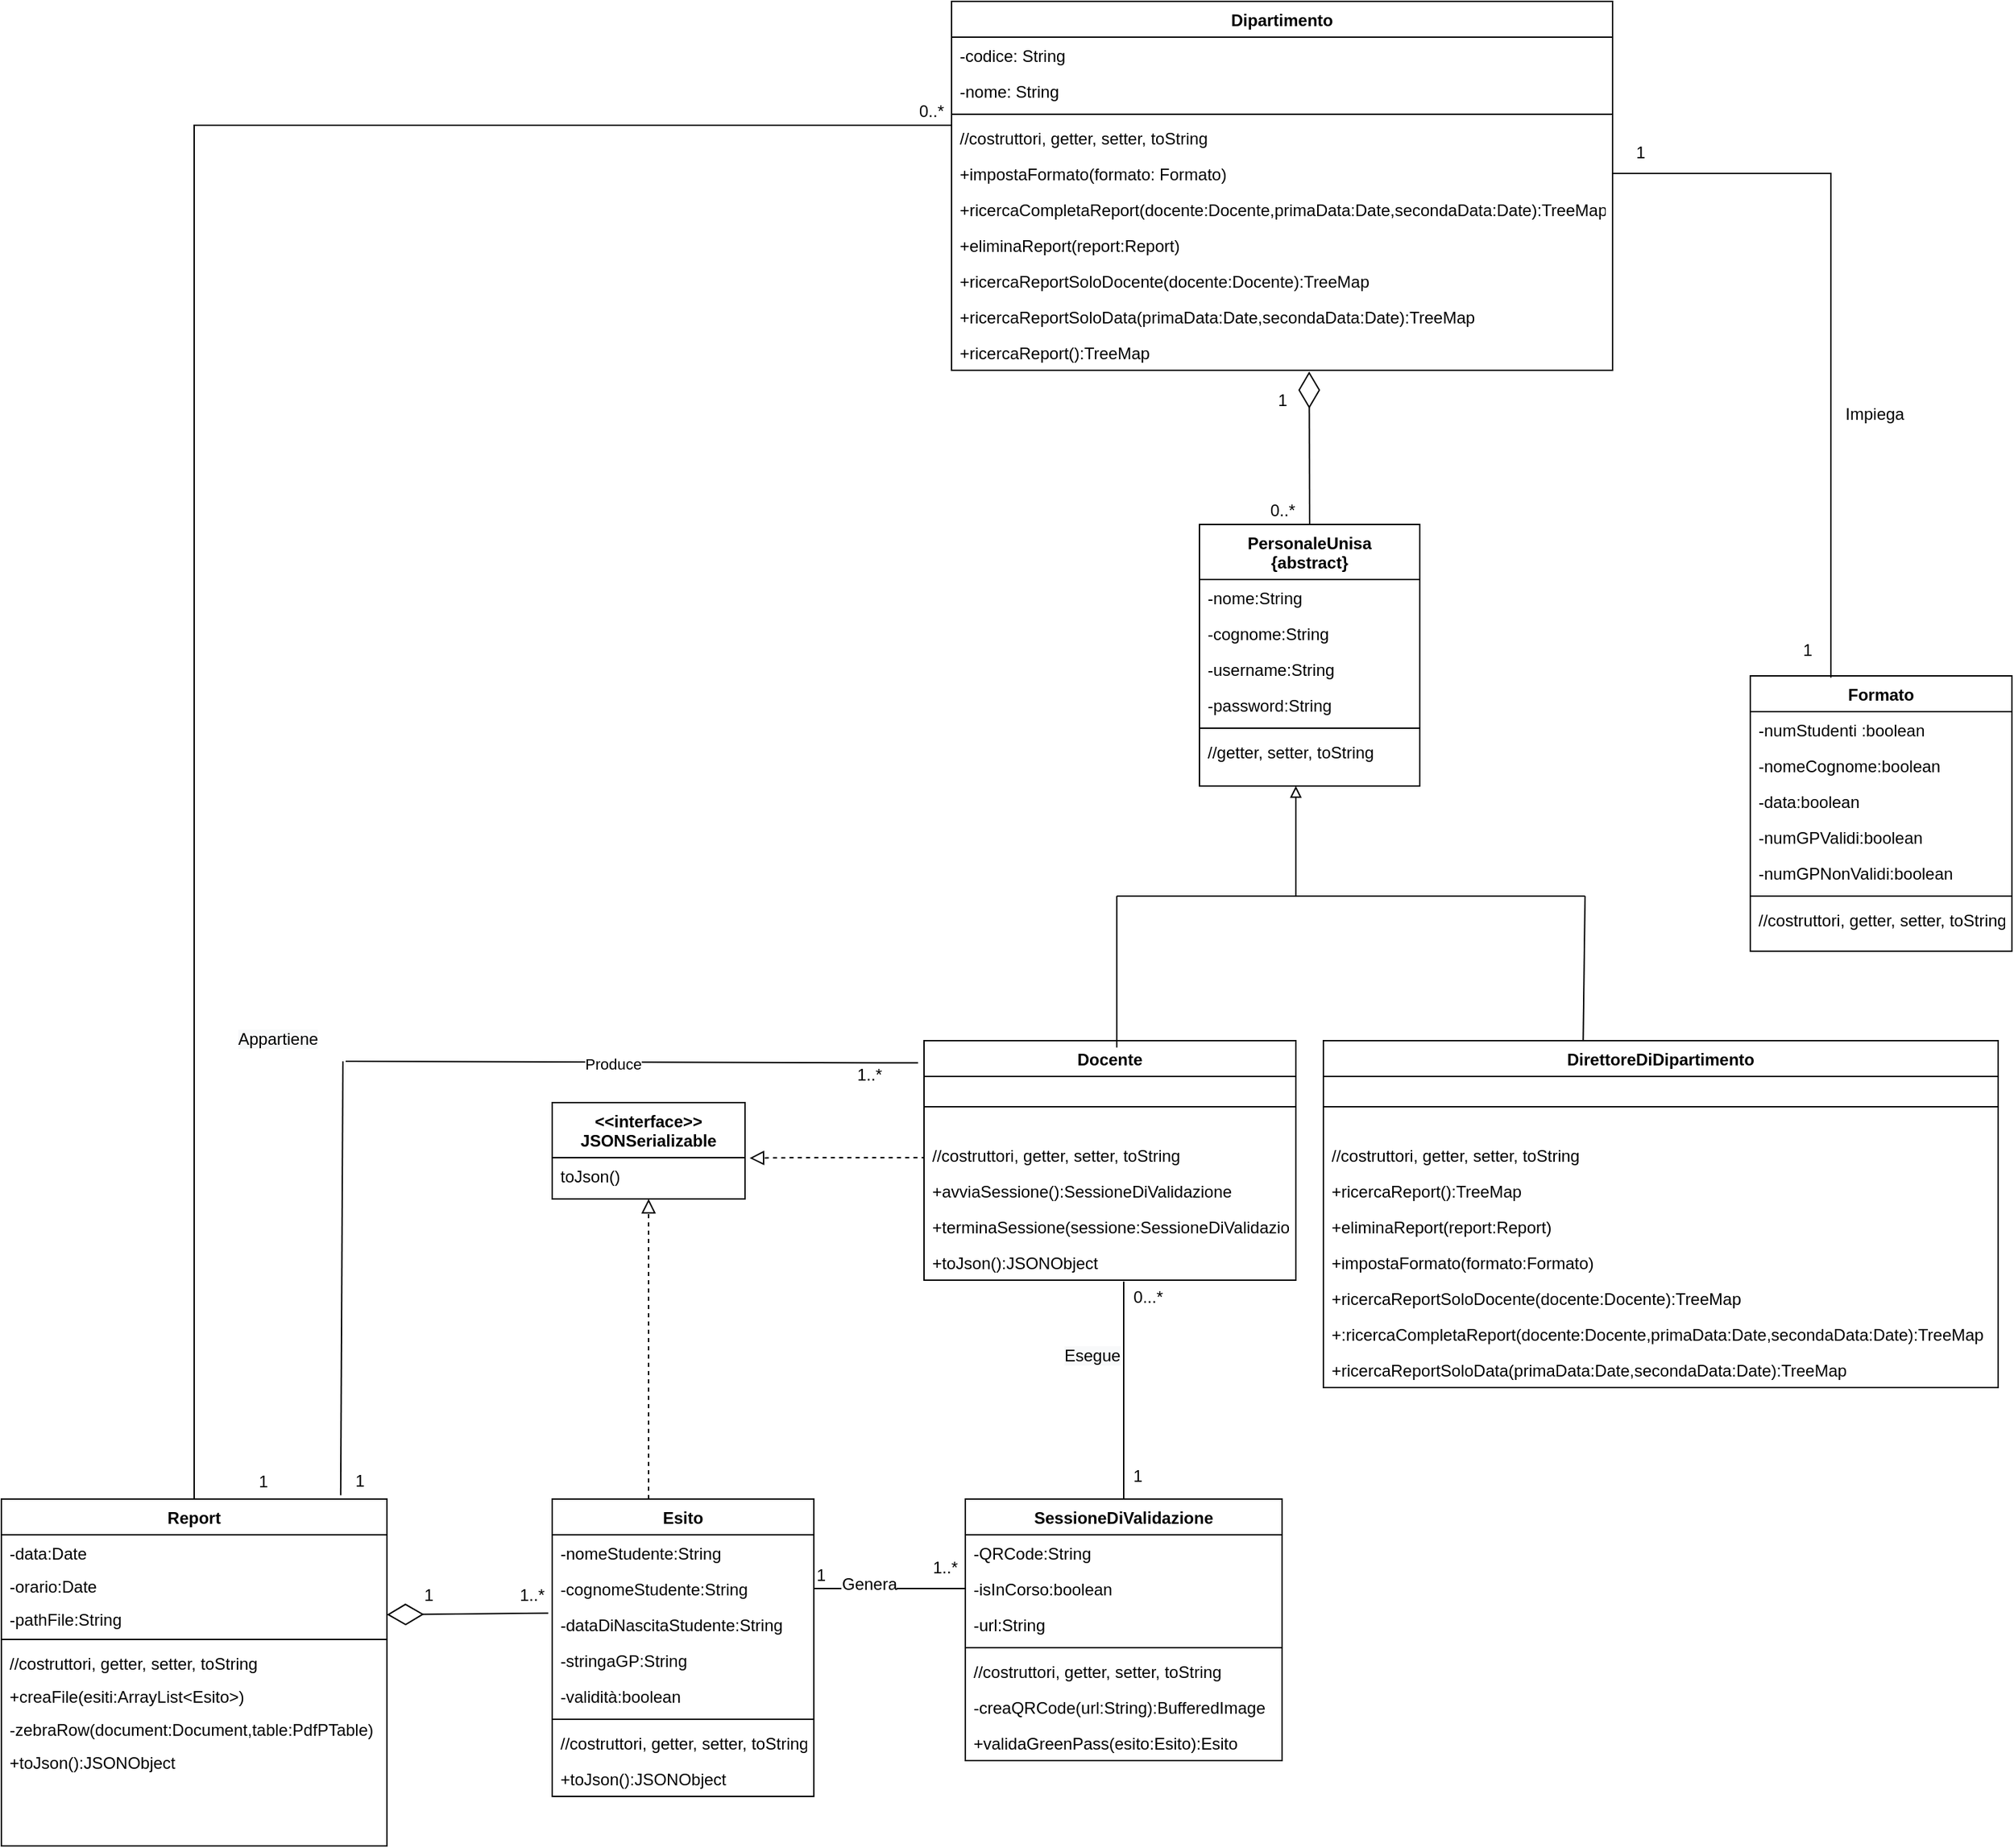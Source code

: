 <mxfile version="16.1.2" type="device"><diagram id="C5RBs43oDa-KdzZeNtuy" name="Page-1"><mxGraphModel dx="1935" dy="1722" grid="1" gridSize="10" guides="1" tooltips="1" connect="1" arrows="1" fold="1" page="1" pageScale="1" pageWidth="827" pageHeight="1169" background="#ffffff" math="0" shadow="0"><root><mxCell id="WIyWlLk6GJQsqaUBKTNV-0"/><mxCell id="WIyWlLk6GJQsqaUBKTNV-1" parent="WIyWlLk6GJQsqaUBKTNV-0"/><mxCell id="zkfFHV4jXpPFQw0GAbJ--0" value="Dipartimento" style="swimlane;fontStyle=1;align=center;verticalAlign=top;childLayout=stackLayout;horizontal=1;startSize=26;horizontalStack=0;resizeParent=1;resizeLast=0;collapsible=1;marginBottom=0;rounded=0;shadow=0;strokeWidth=1;" parent="WIyWlLk6GJQsqaUBKTNV-1" vertex="1"><mxGeometry x="200" y="-490" width="480" height="268" as="geometry"><mxRectangle x="230" y="140" width="160" height="26" as="alternateBounds"/></mxGeometry></mxCell><mxCell id="zkfFHV4jXpPFQw0GAbJ--2" value="-codice: String" style="text;align=left;verticalAlign=top;spacingLeft=4;spacingRight=4;overflow=hidden;rotatable=0;points=[[0,0.5],[1,0.5]];portConstraint=eastwest;rounded=0;shadow=0;html=0;" parent="zkfFHV4jXpPFQw0GAbJ--0" vertex="1"><mxGeometry y="26" width="480" height="26" as="geometry"/></mxCell><mxCell id="zkfFHV4jXpPFQw0GAbJ--1" value="-nome: String" style="text;align=left;verticalAlign=top;spacingLeft=4;spacingRight=4;overflow=hidden;rotatable=0;points=[[0,0.5],[1,0.5]];portConstraint=eastwest;" parent="zkfFHV4jXpPFQw0GAbJ--0" vertex="1"><mxGeometry y="52" width="480" height="26" as="geometry"/></mxCell><mxCell id="zkfFHV4jXpPFQw0GAbJ--4" value="" style="line;html=1;strokeWidth=1;align=left;verticalAlign=middle;spacingTop=-1;spacingLeft=3;spacingRight=3;rotatable=0;labelPosition=right;points=[];portConstraint=eastwest;" parent="zkfFHV4jXpPFQw0GAbJ--0" vertex="1"><mxGeometry y="78" width="480" height="8" as="geometry"/></mxCell><mxCell id="WeCLXwF-iu2zdUyksUZZ-10" value="//costruttori, getter, setter, toString" style="text;align=left;verticalAlign=top;spacingLeft=4;spacingRight=4;overflow=hidden;rotatable=0;points=[[0,0.5],[1,0.5]];portConstraint=eastwest;rounded=0;shadow=0;html=0;" parent="zkfFHV4jXpPFQw0GAbJ--0" vertex="1"><mxGeometry y="86" width="480" height="26" as="geometry"/></mxCell><mxCell id="IgHwNkIKdgB05Zcs7d3N-65" value="+impostaFormato(formato: Formato)" style="text;align=left;verticalAlign=top;spacingLeft=4;spacingRight=4;overflow=hidden;rotatable=0;points=[[0,0.5],[1,0.5]];portConstraint=eastwest;rounded=0;shadow=0;html=0;" parent="zkfFHV4jXpPFQw0GAbJ--0" vertex="1"><mxGeometry y="112" width="480" height="26" as="geometry"/></mxCell><mxCell id="1j9JW8TyRLRqC67Ut6uR-7" value="+ricercaCompletaReport(docente:Docente,primaData:Date,secondaData:Date):TreeMap" style="text;align=left;verticalAlign=top;spacingLeft=4;spacingRight=4;overflow=hidden;rotatable=0;points=[[0,0.5],[1,0.5]];portConstraint=eastwest;rounded=0;shadow=0;html=0;" parent="zkfFHV4jXpPFQw0GAbJ--0" vertex="1"><mxGeometry y="138" width="480" height="26" as="geometry"/></mxCell><mxCell id="1j9JW8TyRLRqC67Ut6uR-8" value="+eliminaReport(report:Report)" style="text;align=left;verticalAlign=top;spacingLeft=4;spacingRight=4;overflow=hidden;rotatable=0;points=[[0,0.5],[1,0.5]];portConstraint=eastwest;rounded=0;shadow=0;html=0;" parent="zkfFHV4jXpPFQw0GAbJ--0" vertex="1"><mxGeometry y="164" width="480" height="26" as="geometry"/></mxCell><mxCell id="1j9JW8TyRLRqC67Ut6uR-9" value="+ricercaReportSoloDocente(docente:Docente):TreeMap" style="text;align=left;verticalAlign=top;spacingLeft=4;spacingRight=4;overflow=hidden;rotatable=0;points=[[0,0.5],[1,0.5]];portConstraint=eastwest;rounded=0;shadow=0;html=0;" parent="zkfFHV4jXpPFQw0GAbJ--0" vertex="1"><mxGeometry y="190" width="480" height="26" as="geometry"/></mxCell><mxCell id="1j9JW8TyRLRqC67Ut6uR-10" value="+ricercaReportSoloData(primaData:Date,secondaData:Date):TreeMap" style="text;align=left;verticalAlign=top;spacingLeft=4;spacingRight=4;overflow=hidden;rotatable=0;points=[[0,0.5],[1,0.5]];portConstraint=eastwest;rounded=0;shadow=0;html=0;" parent="zkfFHV4jXpPFQw0GAbJ--0" vertex="1"><mxGeometry y="216" width="480" height="26" as="geometry"/></mxCell><mxCell id="1j9JW8TyRLRqC67Ut6uR-11" value="+ricercaReport():TreeMap" style="text;align=left;verticalAlign=top;spacingLeft=4;spacingRight=4;overflow=hidden;rotatable=0;points=[[0,0.5],[1,0.5]];portConstraint=eastwest;rounded=0;shadow=0;html=0;" parent="zkfFHV4jXpPFQw0GAbJ--0" vertex="1"><mxGeometry y="242" width="480" height="26" as="geometry"/></mxCell><mxCell id="zkfFHV4jXpPFQw0GAbJ--13" value="DirettoreDiDipartimento" style="swimlane;fontStyle=1;align=center;verticalAlign=top;childLayout=stackLayout;horizontal=1;startSize=26;horizontalStack=0;resizeParent=1;resizeLast=0;collapsible=1;marginBottom=0;rounded=0;shadow=0;strokeWidth=1;fontColor=#000000;" parent="WIyWlLk6GJQsqaUBKTNV-1" vertex="1"><mxGeometry x="470" y="265" width="490" height="252" as="geometry"><mxRectangle x="340" y="380" width="170" height="26" as="alternateBounds"/></mxGeometry></mxCell><mxCell id="zkfFHV4jXpPFQw0GAbJ--15" value="" style="line;html=1;strokeWidth=1;align=left;verticalAlign=middle;spacingTop=-1;spacingLeft=3;spacingRight=3;rotatable=0;labelPosition=right;points=[];portConstraint=eastwest;" parent="zkfFHV4jXpPFQw0GAbJ--13" vertex="1"><mxGeometry y="26" width="490" height="44" as="geometry"/></mxCell><mxCell id="WeCLXwF-iu2zdUyksUZZ-44" value="//costruttori, getter, setter, toString" style="text;align=left;verticalAlign=top;spacingLeft=4;spacingRight=4;overflow=hidden;rotatable=0;points=[[0,0.5],[1,0.5]];portConstraint=eastwest;rounded=0;shadow=0;html=0;" parent="zkfFHV4jXpPFQw0GAbJ--13" vertex="1"><mxGeometry y="70" width="490" height="26" as="geometry"/></mxCell><mxCell id="fXjRFl4VvuRrYIFR5z2I-8" value="+ricercaReport():TreeMap" style="text;align=left;verticalAlign=top;spacingLeft=4;spacingRight=4;overflow=hidden;rotatable=0;points=[[0,0.5],[1,0.5]];portConstraint=eastwest;" parent="zkfFHV4jXpPFQw0GAbJ--13" vertex="1"><mxGeometry y="96" width="490" height="26" as="geometry"/></mxCell><mxCell id="1j9JW8TyRLRqC67Ut6uR-14" value="+eliminaReport(report:Report)" style="text;align=left;verticalAlign=top;spacingLeft=4;spacingRight=4;overflow=hidden;rotatable=0;points=[[0,0.5],[1,0.5]];portConstraint=eastwest;rounded=0;shadow=0;html=0;" parent="zkfFHV4jXpPFQw0GAbJ--13" vertex="1"><mxGeometry y="122" width="490" height="26" as="geometry"/></mxCell><mxCell id="1j9JW8TyRLRqC67Ut6uR-15" value="+impostaFormato(formato:Formato)" style="text;align=left;verticalAlign=top;spacingLeft=4;spacingRight=4;overflow=hidden;rotatable=0;points=[[0,0.5],[1,0.5]];portConstraint=eastwest;rounded=0;shadow=0;html=0;" parent="zkfFHV4jXpPFQw0GAbJ--13" vertex="1"><mxGeometry y="148" width="490" height="26" as="geometry"/></mxCell><mxCell id="1j9JW8TyRLRqC67Ut6uR-16" value="+ricercaReportSoloDocente(docente:Docente):TreeMap" style="text;align=left;verticalAlign=top;spacingLeft=4;spacingRight=4;overflow=hidden;rotatable=0;points=[[0,0.5],[1,0.5]];portConstraint=eastwest;rounded=0;shadow=0;html=0;" parent="zkfFHV4jXpPFQw0GAbJ--13" vertex="1"><mxGeometry y="174" width="490" height="26" as="geometry"/></mxCell><mxCell id="1j9JW8TyRLRqC67Ut6uR-18" value="+:ricercaCompletaReport(docente:Docente,primaData:Date,secondaData:Date):TreeMap" style="text;align=left;verticalAlign=top;spacingLeft=4;spacingRight=4;overflow=hidden;rotatable=0;points=[[0,0.5],[1,0.5]];portConstraint=eastwest;rounded=0;shadow=0;html=0;" parent="zkfFHV4jXpPFQw0GAbJ--13" vertex="1"><mxGeometry y="200" width="490" height="26" as="geometry"/></mxCell><mxCell id="1j9JW8TyRLRqC67Ut6uR-17" value="+ricercaReportSoloData(primaData:Date,secondaData:Date):TreeMap" style="text;align=left;verticalAlign=top;spacingLeft=4;spacingRight=4;overflow=hidden;rotatable=0;points=[[0,0.5],[1,0.5]];portConstraint=eastwest;rounded=0;shadow=0;html=0;" parent="zkfFHV4jXpPFQw0GAbJ--13" vertex="1"><mxGeometry y="226" width="490" height="26" as="geometry"/></mxCell><mxCell id="zkfFHV4jXpPFQw0GAbJ--17" value="Formato" style="swimlane;fontStyle=1;align=center;verticalAlign=top;childLayout=stackLayout;horizontal=1;startSize=26;horizontalStack=0;resizeParent=1;resizeLast=0;collapsible=1;marginBottom=0;rounded=0;shadow=0;strokeWidth=1;fontColor=#000000;" parent="WIyWlLk6GJQsqaUBKTNV-1" vertex="1"><mxGeometry x="780" width="190" height="200" as="geometry"><mxRectangle x="550" y="140" width="160" height="26" as="alternateBounds"/></mxGeometry></mxCell><mxCell id="zkfFHV4jXpPFQw0GAbJ--18" value="-numStudenti :boolean" style="text;align=left;verticalAlign=top;spacingLeft=4;spacingRight=4;overflow=hidden;rotatable=0;points=[[0,0.5],[1,0.5]];portConstraint=eastwest;" parent="zkfFHV4jXpPFQw0GAbJ--17" vertex="1"><mxGeometry y="26" width="190" height="26" as="geometry"/></mxCell><mxCell id="zkfFHV4jXpPFQw0GAbJ--19" value="-nomeCognome:boolean" style="text;align=left;verticalAlign=top;spacingLeft=4;spacingRight=4;overflow=hidden;rotatable=0;points=[[0,0.5],[1,0.5]];portConstraint=eastwest;rounded=0;shadow=0;html=0;" parent="zkfFHV4jXpPFQw0GAbJ--17" vertex="1"><mxGeometry y="52" width="190" height="26" as="geometry"/></mxCell><mxCell id="zkfFHV4jXpPFQw0GAbJ--22" value="-data:boolean" style="text;align=left;verticalAlign=top;spacingLeft=4;spacingRight=4;overflow=hidden;rotatable=0;points=[[0,0.5],[1,0.5]];portConstraint=eastwest;rounded=0;shadow=0;html=0;" parent="zkfFHV4jXpPFQw0GAbJ--17" vertex="1"><mxGeometry y="78" width="190" height="26" as="geometry"/></mxCell><mxCell id="zkfFHV4jXpPFQw0GAbJ--20" value="-numGPValidi:boolean" style="text;align=left;verticalAlign=top;spacingLeft=4;spacingRight=4;overflow=hidden;rotatable=0;points=[[0,0.5],[1,0.5]];portConstraint=eastwest;rounded=0;shadow=0;html=0;" parent="zkfFHV4jXpPFQw0GAbJ--17" vertex="1"><mxGeometry y="104" width="190" height="26" as="geometry"/></mxCell><mxCell id="zkfFHV4jXpPFQw0GAbJ--21" value="-numGPNonValidi:boolean" style="text;align=left;verticalAlign=top;spacingLeft=4;spacingRight=4;overflow=hidden;rotatable=0;points=[[0,0.5],[1,0.5]];portConstraint=eastwest;rounded=0;shadow=0;html=0;" parent="zkfFHV4jXpPFQw0GAbJ--17" vertex="1"><mxGeometry y="130" width="190" height="26" as="geometry"/></mxCell><mxCell id="zkfFHV4jXpPFQw0GAbJ--23" value="" style="line;html=1;strokeWidth=1;align=left;verticalAlign=middle;spacingTop=-1;spacingLeft=3;spacingRight=3;rotatable=0;labelPosition=right;points=[];portConstraint=eastwest;" parent="zkfFHV4jXpPFQw0GAbJ--17" vertex="1"><mxGeometry y="156" width="190" height="8" as="geometry"/></mxCell><mxCell id="WeCLXwF-iu2zdUyksUZZ-11" value="//costruttori, getter, setter, toString" style="text;align=left;verticalAlign=top;spacingLeft=4;spacingRight=4;overflow=hidden;rotatable=0;points=[[0,0.5],[1,0.5]];portConstraint=eastwest;rounded=0;shadow=0;html=0;" parent="zkfFHV4jXpPFQw0GAbJ--17" vertex="1"><mxGeometry y="164" width="190" height="26" as="geometry"/></mxCell><mxCell id="zkfFHV4jXpPFQw0GAbJ--26" value="" style="endArrow=none;shadow=0;strokeWidth=1;rounded=0;endFill=0;edgeStyle=elbowEdgeStyle;elbow=vertical;startArrow=none;exitX=1;exitY=0.5;exitDx=0;exitDy=0;entryX=0.308;entryY=0.006;entryDx=0;entryDy=0;entryPerimeter=0;" parent="WIyWlLk6GJQsqaUBKTNV-1" source="IgHwNkIKdgB05Zcs7d3N-65" target="zkfFHV4jXpPFQw0GAbJ--17" edge="1"><mxGeometry x="0.5" y="41" relative="1" as="geometry"><mxPoint x="840" y="-370" as="sourcePoint"/><mxPoint x="840" y="-40" as="targetPoint"/><mxPoint x="-40" y="32" as="offset"/><Array as="points"><mxPoint x="780" y="-365"/></Array></mxGeometry></mxCell><mxCell id="zkfFHV4jXpPFQw0GAbJ--28" value="1" style="resizable=0;align=right;verticalAlign=bottom;labelBackgroundColor=none;fontSize=12;" parent="zkfFHV4jXpPFQw0GAbJ--26" connectable="0" vertex="1"><mxGeometry x="1" relative="1" as="geometry"><mxPoint x="-12" y="-11" as="offset"/></mxGeometry></mxCell><mxCell id="IgHwNkIKdgB05Zcs7d3N-5" value="SessioneDiValidazione" style="swimlane;fontStyle=1;align=center;verticalAlign=top;childLayout=stackLayout;horizontal=1;startSize=26;horizontalStack=0;resizeParent=1;resizeLast=0;collapsible=1;marginBottom=0;rounded=0;shadow=0;strokeWidth=1;" parent="WIyWlLk6GJQsqaUBKTNV-1" vertex="1"><mxGeometry x="210" y="598" width="230" height="190" as="geometry"><mxRectangle x="130" y="380" width="160" height="26" as="alternateBounds"/></mxGeometry></mxCell><mxCell id="IgHwNkIKdgB05Zcs7d3N-6" value="-QRCode:String" style="text;align=left;verticalAlign=top;spacingLeft=4;spacingRight=4;overflow=hidden;rotatable=0;points=[[0,0.5],[1,0.5]];portConstraint=eastwest;" parent="IgHwNkIKdgB05Zcs7d3N-5" vertex="1"><mxGeometry y="26" width="230" height="26" as="geometry"/></mxCell><mxCell id="hXYBZZe83K0FlChv1IBY-2" value="-isInCorso:boolean" style="text;align=left;verticalAlign=top;spacingLeft=4;spacingRight=4;overflow=hidden;rotatable=0;points=[[0,0.5],[1,0.5]];portConstraint=eastwest;rounded=0;shadow=0;html=0;" parent="IgHwNkIKdgB05Zcs7d3N-5" vertex="1"><mxGeometry y="52" width="230" height="26" as="geometry"/></mxCell><mxCell id="WeCLXwF-iu2zdUyksUZZ-46" value="-url:String" style="text;align=left;verticalAlign=top;spacingLeft=4;spacingRight=4;overflow=hidden;rotatable=0;points=[[0,0.5],[1,0.5]];portConstraint=eastwest;rounded=0;shadow=0;html=0;" parent="IgHwNkIKdgB05Zcs7d3N-5" vertex="1"><mxGeometry y="78" width="230" height="26" as="geometry"/></mxCell><mxCell id="IgHwNkIKdgB05Zcs7d3N-8" value="" style="line;html=1;strokeWidth=1;align=left;verticalAlign=middle;spacingTop=-1;spacingLeft=3;spacingRight=3;rotatable=0;labelPosition=right;points=[];portConstraint=eastwest;" parent="IgHwNkIKdgB05Zcs7d3N-5" vertex="1"><mxGeometry y="104" width="230" height="8" as="geometry"/></mxCell><mxCell id="WeCLXwF-iu2zdUyksUZZ-47" value="//costruttori, getter, setter, toString" style="text;align=left;verticalAlign=top;spacingLeft=4;spacingRight=4;overflow=hidden;rotatable=0;points=[[0,0.5],[1,0.5]];portConstraint=eastwest;fontStyle=0" parent="IgHwNkIKdgB05Zcs7d3N-5" vertex="1"><mxGeometry y="112" width="230" height="26" as="geometry"/></mxCell><mxCell id="IgHwNkIKdgB05Zcs7d3N-9" value="-creaQRCode(url:String):BufferedImage" style="text;align=left;verticalAlign=top;spacingLeft=4;spacingRight=4;overflow=hidden;rotatable=0;points=[[0,0.5],[1,0.5]];portConstraint=eastwest;fontStyle=0" parent="IgHwNkIKdgB05Zcs7d3N-5" vertex="1"><mxGeometry y="138" width="230" height="26" as="geometry"/></mxCell><mxCell id="IgHwNkIKdgB05Zcs7d3N-10" value="+validaGreenPass(esito:Esito):Esito" style="text;align=left;verticalAlign=top;spacingLeft=4;spacingRight=4;overflow=hidden;rotatable=0;points=[[0,0.5],[1,0.5]];portConstraint=eastwest;" parent="IgHwNkIKdgB05Zcs7d3N-5" vertex="1"><mxGeometry y="164" width="230" height="26" as="geometry"/></mxCell><mxCell id="IgHwNkIKdgB05Zcs7d3N-11" value="Report" style="swimlane;fontStyle=1;align=center;verticalAlign=top;childLayout=stackLayout;horizontal=1;startSize=26;horizontalStack=0;resizeParent=1;resizeLast=0;collapsible=1;marginBottom=0;rounded=0;shadow=0;strokeWidth=1;" parent="WIyWlLk6GJQsqaUBKTNV-1" vertex="1"><mxGeometry x="-490" y="598" width="280" height="252" as="geometry"><mxRectangle x="130" y="380" width="160" height="26" as="alternateBounds"/></mxGeometry></mxCell><mxCell id="IgHwNkIKdgB05Zcs7d3N-13" value="-data:Date&#10;" style="text;align=left;verticalAlign=top;spacingLeft=4;spacingRight=4;overflow=hidden;rotatable=0;points=[[0,0.5],[1,0.5]];portConstraint=eastwest;rounded=0;shadow=0;html=0;" parent="IgHwNkIKdgB05Zcs7d3N-11" vertex="1"><mxGeometry y="26" width="280" height="24" as="geometry"/></mxCell><mxCell id="1j9JW8TyRLRqC67Ut6uR-0" value="-orario:Date" style="text;align=left;verticalAlign=top;spacingLeft=4;spacingRight=4;overflow=hidden;rotatable=0;points=[[0,0.5],[1,0.5]];portConstraint=eastwest;rounded=0;shadow=0;html=0;" parent="IgHwNkIKdgB05Zcs7d3N-11" vertex="1"><mxGeometry y="50" width="280" height="24" as="geometry"/></mxCell><mxCell id="1j9JW8TyRLRqC67Ut6uR-1" value="-pathFile:String&#10;" style="text;align=left;verticalAlign=top;spacingLeft=4;spacingRight=4;overflow=hidden;rotatable=0;points=[[0,0.5],[1,0.5]];portConstraint=eastwest;rounded=0;shadow=0;html=0;" parent="IgHwNkIKdgB05Zcs7d3N-11" vertex="1"><mxGeometry y="74" width="280" height="24" as="geometry"/></mxCell><mxCell id="IgHwNkIKdgB05Zcs7d3N-14" value="" style="line;html=1;strokeWidth=1;align=left;verticalAlign=middle;spacingTop=-1;spacingLeft=3;spacingRight=3;rotatable=0;labelPosition=right;points=[];portConstraint=eastwest;" parent="IgHwNkIKdgB05Zcs7d3N-11" vertex="1"><mxGeometry y="98" width="280" height="8" as="geometry"/></mxCell><mxCell id="WeCLXwF-iu2zdUyksUZZ-60" value="//costruttori, getter, setter, toString" style="text;align=left;verticalAlign=top;spacingLeft=4;spacingRight=4;overflow=hidden;rotatable=0;points=[[0,0.5],[1,0.5]];portConstraint=eastwest;fontStyle=0" parent="IgHwNkIKdgB05Zcs7d3N-11" vertex="1"><mxGeometry y="106" width="280" height="24" as="geometry"/></mxCell><mxCell id="IgHwNkIKdgB05Zcs7d3N-15" value="+creaFile(esiti:ArrayList&lt;Esito&gt;)&#10;" style="text;align=left;verticalAlign=top;spacingLeft=4;spacingRight=4;overflow=hidden;rotatable=0;points=[[0,0.5],[1,0.5]];portConstraint=eastwest;fontStyle=0" parent="IgHwNkIKdgB05Zcs7d3N-11" vertex="1"><mxGeometry y="130" width="280" height="24" as="geometry"/></mxCell><mxCell id="WeCLXwF-iu2zdUyksUZZ-51" value="-zebraRow(document:Document,table:PdfPTable)&#10;" style="text;align=left;verticalAlign=top;spacingLeft=4;spacingRight=4;overflow=hidden;rotatable=0;points=[[0,0.5],[1,0.5]];portConstraint=eastwest;fontStyle=0" parent="IgHwNkIKdgB05Zcs7d3N-11" vertex="1"><mxGeometry y="154" width="280" height="24" as="geometry"/></mxCell><mxCell id="WeCLXwF-iu2zdUyksUZZ-61" value="+toJson():JSONObject" style="text;align=left;verticalAlign=top;spacingLeft=4;spacingRight=4;overflow=hidden;rotatable=0;points=[[0,0.5],[1,0.5]];portConstraint=eastwest;" parent="IgHwNkIKdgB05Zcs7d3N-11" vertex="1"><mxGeometry y="178" width="280" height="26" as="geometry"/></mxCell><mxCell id="IgHwNkIKdgB05Zcs7d3N-17" value="Esito" style="swimlane;fontStyle=1;align=center;verticalAlign=top;childLayout=stackLayout;horizontal=1;startSize=26;horizontalStack=0;resizeParent=1;resizeLast=0;collapsible=1;marginBottom=0;rounded=0;shadow=0;strokeWidth=1;fontColor=#000000;" parent="WIyWlLk6GJQsqaUBKTNV-1" vertex="1"><mxGeometry x="-90" y="598" width="190" height="216" as="geometry"><mxRectangle x="630" y="618" width="160" height="26" as="alternateBounds"/></mxGeometry></mxCell><mxCell id="WFyw9CLKQ2F1hwILloee-1" value="-nomeStudente:String" style="text;align=left;verticalAlign=top;spacingLeft=4;spacingRight=4;overflow=hidden;rotatable=0;points=[[0,0.5],[1,0.5]];portConstraint=eastwest;" parent="IgHwNkIKdgB05Zcs7d3N-17" vertex="1"><mxGeometry y="26" width="190" height="26" as="geometry"/></mxCell><mxCell id="WFyw9CLKQ2F1hwILloee-2" value="-cognomeStudente:String" style="text;align=left;verticalAlign=top;spacingLeft=4;spacingRight=4;overflow=hidden;rotatable=0;points=[[0,0.5],[1,0.5]];portConstraint=eastwest;" parent="IgHwNkIKdgB05Zcs7d3N-17" vertex="1"><mxGeometry y="52" width="190" height="26" as="geometry"/></mxCell><mxCell id="WFyw9CLKQ2F1hwILloee-3" value="-dataDiNascitaStudente:String" style="text;align=left;verticalAlign=top;spacingLeft=4;spacingRight=4;overflow=hidden;rotatable=0;points=[[0,0.5],[1,0.5]];portConstraint=eastwest;" parent="IgHwNkIKdgB05Zcs7d3N-17" vertex="1"><mxGeometry y="78" width="190" height="26" as="geometry"/></mxCell><mxCell id="WFyw9CLKQ2F1hwILloee-4" value="-stringaGP:String" style="text;align=left;verticalAlign=top;spacingLeft=4;spacingRight=4;overflow=hidden;rotatable=0;points=[[0,0.5],[1,0.5]];portConstraint=eastwest;" parent="IgHwNkIKdgB05Zcs7d3N-17" vertex="1"><mxGeometry y="104" width="190" height="26" as="geometry"/></mxCell><mxCell id="IgHwNkIKdgB05Zcs7d3N-18" value="-validità:boolean" style="text;align=left;verticalAlign=top;spacingLeft=4;spacingRight=4;overflow=hidden;rotatable=0;points=[[0,0.5],[1,0.5]];portConstraint=eastwest;" parent="IgHwNkIKdgB05Zcs7d3N-17" vertex="1"><mxGeometry y="130" width="190" height="26" as="geometry"/></mxCell><mxCell id="IgHwNkIKdgB05Zcs7d3N-20" value="" style="line;html=1;strokeWidth=1;align=left;verticalAlign=middle;spacingTop=-1;spacingLeft=3;spacingRight=3;rotatable=0;labelPosition=right;points=[];portConstraint=eastwest;" parent="IgHwNkIKdgB05Zcs7d3N-17" vertex="1"><mxGeometry y="156" width="190" height="8" as="geometry"/></mxCell><mxCell id="WeCLXwF-iu2zdUyksUZZ-49" value="//costruttori, getter, setter, toString" style="text;align=left;verticalAlign=top;spacingLeft=4;spacingRight=4;overflow=hidden;rotatable=0;points=[[0,0.5],[1,0.5]];portConstraint=eastwest;" parent="IgHwNkIKdgB05Zcs7d3N-17" vertex="1"><mxGeometry y="164" width="190" height="26" as="geometry"/></mxCell><mxCell id="WeCLXwF-iu2zdUyksUZZ-50" value="+toJson():JSONObject" style="text;align=left;verticalAlign=top;spacingLeft=4;spacingRight=4;overflow=hidden;rotatable=0;points=[[0,0.5],[1,0.5]];portConstraint=eastwest;" parent="IgHwNkIKdgB05Zcs7d3N-17" vertex="1"><mxGeometry y="190" width="190" height="26" as="geometry"/></mxCell><mxCell id="IgHwNkIKdgB05Zcs7d3N-23" value="" style="endArrow=none;shadow=0;strokeWidth=1;rounded=0;endFill=0;edgeStyle=elbowEdgeStyle;elbow=vertical;" parent="WIyWlLk6GJQsqaUBKTNV-1" source="IgHwNkIKdgB05Zcs7d3N-5" edge="1"><mxGeometry x="0.5" y="41" relative="1" as="geometry"><mxPoint x="260" y="548" as="sourcePoint"/><mxPoint x="325" y="440" as="targetPoint"/><mxPoint x="-40" y="32" as="offset"/><Array as="points"><mxPoint x="325" y="530"/><mxPoint x="325" y="550"/></Array></mxGeometry></mxCell><mxCell id="IgHwNkIKdgB05Zcs7d3N-24" value="1" style="resizable=0;align=left;verticalAlign=bottom;labelBackgroundColor=none;fontSize=12;" parent="IgHwNkIKdgB05Zcs7d3N-23" connectable="0" vertex="1"><mxGeometry x="-1" relative="1" as="geometry"><mxPoint x="5" y="-8" as="offset"/></mxGeometry></mxCell><mxCell id="IgHwNkIKdgB05Zcs7d3N-25" value="0...*" style="resizable=0;align=right;verticalAlign=bottom;labelBackgroundColor=none;fontSize=12;" parent="IgHwNkIKdgB05Zcs7d3N-23" connectable="0" vertex="1"><mxGeometry x="1" relative="1" as="geometry"><mxPoint x="30" y="20" as="offset"/></mxGeometry></mxCell><mxCell id="IgHwNkIKdgB05Zcs7d3N-29" value="&lt;span style=&quot;color: rgb(0 , 0 , 0) ; font-family: &amp;#34;helvetica&amp;#34; ; font-size: 12px ; font-style: normal ; font-weight: 400 ; letter-spacing: normal ; text-align: center ; text-indent: 0px ; text-transform: none ; word-spacing: 0px ; background-color: rgb(248 , 249 , 250) ; display: inline ; float: none&quot;&gt;Esegue&lt;/span&gt;" style="text;whiteSpace=wrap;html=1;" parent="WIyWlLk6GJQsqaUBKTNV-1" vertex="1"><mxGeometry x="280" y="480" width="50" height="30" as="geometry"/></mxCell><mxCell id="IgHwNkIKdgB05Zcs7d3N-31" value="" style="endArrow=diamondThin;endFill=0;endSize=24;html=1;rounded=0;exitX=-0.015;exitY=0.186;exitDx=0;exitDy=0;exitPerimeter=0;" parent="WIyWlLk6GJQsqaUBKTNV-1" source="WFyw9CLKQ2F1hwILloee-3" edge="1"><mxGeometry width="160" relative="1" as="geometry"><mxPoint x="-140" y="680" as="sourcePoint"/><mxPoint x="-210" y="682" as="targetPoint"/></mxGeometry></mxCell><mxCell id="IgHwNkIKdgB05Zcs7d3N-66" value="Docente" style="swimlane;fontStyle=1;align=center;verticalAlign=top;childLayout=stackLayout;horizontal=1;startSize=26;horizontalStack=0;resizeParent=1;resizeLast=0;collapsible=1;marginBottom=0;rounded=0;shadow=0;strokeWidth=1;" parent="WIyWlLk6GJQsqaUBKTNV-1" vertex="1"><mxGeometry x="180" y="265" width="270" height="174" as="geometry"><mxRectangle x="230" y="140" width="160" height="26" as="alternateBounds"/></mxGeometry></mxCell><mxCell id="IgHwNkIKdgB05Zcs7d3N-72" value="" style="line;html=1;strokeWidth=1;align=left;verticalAlign=middle;spacingTop=-1;spacingLeft=3;spacingRight=3;rotatable=0;labelPosition=right;points=[];portConstraint=eastwest;" parent="IgHwNkIKdgB05Zcs7d3N-66" vertex="1"><mxGeometry y="26" width="270" height="44" as="geometry"/></mxCell><mxCell id="WeCLXwF-iu2zdUyksUZZ-43" value="//costruttori, getter, setter, toString" style="text;align=left;verticalAlign=top;spacingLeft=4;spacingRight=4;overflow=hidden;rotatable=0;points=[[0,0.5],[1,0.5]];portConstraint=eastwest;rounded=0;shadow=0;html=0;" parent="IgHwNkIKdgB05Zcs7d3N-66" vertex="1"><mxGeometry y="70" width="270" height="26" as="geometry"/></mxCell><mxCell id="1j9JW8TyRLRqC67Ut6uR-12" value="+avviaSessione():SessioneDiValidazione" style="text;align=left;verticalAlign=top;spacingLeft=4;spacingRight=4;overflow=hidden;rotatable=0;points=[[0,0.5],[1,0.5]];portConstraint=eastwest;rounded=0;shadow=0;html=0;" parent="IgHwNkIKdgB05Zcs7d3N-66" vertex="1"><mxGeometry y="96" width="270" height="26" as="geometry"/></mxCell><mxCell id="1j9JW8TyRLRqC67Ut6uR-13" value="+terminaSessione(sessione:SessioneDiValidazione)" style="text;align=left;verticalAlign=top;spacingLeft=4;spacingRight=4;overflow=hidden;rotatable=0;points=[[0,0.5],[1,0.5]];portConstraint=eastwest;rounded=0;shadow=0;html=0;" parent="IgHwNkIKdgB05Zcs7d3N-66" vertex="1"><mxGeometry y="122" width="270" height="26" as="geometry"/></mxCell><mxCell id="WeCLXwF-iu2zdUyksUZZ-42" value="+toJson():JSONObject" style="text;align=left;verticalAlign=top;spacingLeft=4;spacingRight=4;overflow=hidden;rotatable=0;points=[[0,0.5],[1,0.5]];portConstraint=eastwest;rounded=0;shadow=0;html=0;" parent="IgHwNkIKdgB05Zcs7d3N-66" vertex="1"><mxGeometry y="148" width="270" height="26" as="geometry"/></mxCell><mxCell id="IgHwNkIKdgB05Zcs7d3N-79" value="1..*" style="text;html=1;align=center;verticalAlign=middle;resizable=0;points=[];autosize=1;strokeColor=none;fillColor=none;" parent="WIyWlLk6GJQsqaUBKTNV-1" vertex="1"><mxGeometry x="-120" y="658" width="30" height="20" as="geometry"/></mxCell><mxCell id="rmHW4XWPLT0TZNH_suGm-15" value="" style="resizable=0;align=left;verticalAlign=bottom;labelBackgroundColor=none;fontSize=12;" parent="WIyWlLk6GJQsqaUBKTNV-1" connectable="0" vertex="1"><mxGeometry x="-320" y="587" as="geometry"><mxPoint x="-440" y="-13" as="offset"/></mxGeometry></mxCell><mxCell id="rmHW4XWPLT0TZNH_suGm-16" value="" style="resizable=0;align=left;verticalAlign=bottom;labelBackgroundColor=none;fontSize=12;" parent="WIyWlLk6GJQsqaUBKTNV-1" connectable="0" vertex="1"><mxGeometry x="-110.0" y="630" as="geometry"><mxPoint x="-10" y="24" as="offset"/></mxGeometry></mxCell><mxCell id="rmHW4XWPLT0TZNH_suGm-17" value="1" style="resizable=0;align=left;verticalAlign=bottom;labelBackgroundColor=none;fontSize=12;" parent="WIyWlLk6GJQsqaUBKTNV-1" connectable="0" vertex="1"><mxGeometry x="110.0" y="638" as="geometry"><mxPoint x="-10" y="24" as="offset"/></mxGeometry></mxCell><mxCell id="rmHW4XWPLT0TZNH_suGm-18" value="" style="endArrow=none;html=1;rounded=0;edgeStyle=orthogonalEdgeStyle;entryX=0;entryY=0.5;entryDx=0;entryDy=0;exitX=0.5;exitY=0;exitDx=0;exitDy=0;" parent="WIyWlLk6GJQsqaUBKTNV-1" source="IgHwNkIKdgB05Zcs7d3N-11" target="zkfFHV4jXpPFQw0GAbJ--1" edge="1"><mxGeometry width="50" height="50" relative="1" as="geometry"><mxPoint x="-10" y="530" as="sourcePoint"/><mxPoint x="-113" y="86.8" as="targetPoint"/><Array as="points"><mxPoint x="-290" y="-400"/><mxPoint x="335" y="-400"/></Array></mxGeometry></mxCell><mxCell id="rmHW4XWPLT0TZNH_suGm-19" value="&lt;span style=&quot;color: rgb(0 , 0 , 0) ; font-family: &amp;#34;helvetica&amp;#34; ; font-size: 12px ; font-style: normal ; font-weight: 400 ; letter-spacing: normal ; text-align: center ; text-indent: 0px ; text-transform: none ; word-spacing: 0px ; background-color: rgb(248 , 249 , 250) ; display: inline ; float: none&quot;&gt;Appartiene&lt;br&gt;&lt;/span&gt;" style="text;whiteSpace=wrap;html=1;" parent="WIyWlLk6GJQsqaUBKTNV-1" vertex="1"><mxGeometry x="-320" y="250" width="50" height="30" as="geometry"/></mxCell><mxCell id="rmHW4XWPLT0TZNH_suGm-22" value="0..*" style="text;html=1;align=center;verticalAlign=middle;resizable=0;points=[];autosize=1;strokeColor=none;fillColor=none;" parent="WIyWlLk6GJQsqaUBKTNV-1" vertex="1"><mxGeometry x="170" y="-420" width="30" height="20" as="geometry"/></mxCell><mxCell id="rmHW4XWPLT0TZNH_suGm-23" value="1" style="resizable=0;align=left;verticalAlign=bottom;labelBackgroundColor=none;fontSize=12;" parent="WIyWlLk6GJQsqaUBKTNV-1" connectable="0" vertex="1"><mxGeometry x="-295.0" y="570" as="geometry"><mxPoint x="-10" y="24" as="offset"/></mxGeometry></mxCell><mxCell id="rmHW4XWPLT0TZNH_suGm-25" value="1" style="text;html=1;align=center;verticalAlign=middle;resizable=0;points=[];autosize=1;strokeColor=none;fillColor=none;" parent="WIyWlLk6GJQsqaUBKTNV-1" vertex="1"><mxGeometry x="-190" y="658" width="20" height="20" as="geometry"/></mxCell><mxCell id="iRCrHOYGxbRZKwlaOmr2-5" value="" style="endArrow=none;html=1;rounded=0;exitX=1;exitY=0.5;exitDx=0;exitDy=0;startArrow=none;" parent="WIyWlLk6GJQsqaUBKTNV-1" edge="1"><mxGeometry width="50" height="50" relative="1" as="geometry"><mxPoint x="160.0" y="663" as="sourcePoint"/><mxPoint x="210" y="663" as="targetPoint"/></mxGeometry></mxCell><mxCell id="iRCrHOYGxbRZKwlaOmr2-6" value="" style="endArrow=none;html=1;rounded=0;exitX=1;exitY=0.5;exitDx=0;exitDy=0;" parent="WIyWlLk6GJQsqaUBKTNV-1" source="WFyw9CLKQ2F1hwILloee-2" edge="1"><mxGeometry width="50" height="50" relative="1" as="geometry"><mxPoint x="80" y="663" as="sourcePoint"/><mxPoint x="120.0" y="663" as="targetPoint"/></mxGeometry></mxCell><mxCell id="1j9JW8TyRLRqC67Ut6uR-19" value="1..*" style="text;html=1;align=center;verticalAlign=middle;resizable=0;points=[];autosize=1;strokeColor=none;fillColor=none;" parent="WIyWlLk6GJQsqaUBKTNV-1" vertex="1"><mxGeometry x="180" y="638" width="30" height="20" as="geometry"/></mxCell><mxCell id="1j9JW8TyRLRqC67Ut6uR-20" value="Genera" style="text;html=1;align=center;verticalAlign=middle;resizable=0;points=[];autosize=1;strokeColor=none;fillColor=none;" parent="WIyWlLk6GJQsqaUBKTNV-1" vertex="1"><mxGeometry x="110" y="650" width="60" height="20" as="geometry"/></mxCell><mxCell id="1j9JW8TyRLRqC67Ut6uR-21" value="" style="endArrow=none;html=1;rounded=0;exitX=0.88;exitY=-0.011;exitDx=0;exitDy=0;exitPerimeter=0;" parent="WIyWlLk6GJQsqaUBKTNV-1" source="IgHwNkIKdgB05Zcs7d3N-11" edge="1"><mxGeometry width="50" height="50" relative="1" as="geometry"><mxPoint x="-242" y="590" as="sourcePoint"/><mxPoint x="-242" y="280" as="targetPoint"/></mxGeometry></mxCell><mxCell id="1j9JW8TyRLRqC67Ut6uR-23" value="" style="endArrow=none;html=1;rounded=0;exitX=-0.016;exitY=0.093;exitDx=0;exitDy=0;exitPerimeter=0;" parent="WIyWlLk6GJQsqaUBKTNV-1" source="IgHwNkIKdgB05Zcs7d3N-66" edge="1"><mxGeometry width="50" height="50" relative="1" as="geometry"><mxPoint x="-232.48" y="605.888" as="sourcePoint"/><mxPoint x="-240" y="280" as="targetPoint"/></mxGeometry></mxCell><mxCell id="1j9JW8TyRLRqC67Ut6uR-24" value="Produce" style="edgeLabel;html=1;align=center;verticalAlign=middle;resizable=0;points=[];" parent="1j9JW8TyRLRqC67Ut6uR-23" vertex="1" connectable="0"><mxGeometry x="0.069" y="1" relative="1" as="geometry"><mxPoint as="offset"/></mxGeometry></mxCell><mxCell id="1j9JW8TyRLRqC67Ut6uR-27" value="1" style="text;html=1;align=center;verticalAlign=middle;resizable=0;points=[];autosize=1;strokeColor=none;fillColor=none;" parent="WIyWlLk6GJQsqaUBKTNV-1" vertex="1"><mxGeometry x="-240" y="575" width="20" height="20" as="geometry"/></mxCell><mxCell id="1j9JW8TyRLRqC67Ut6uR-28" value="1..*" style="text;html=1;align=center;verticalAlign=middle;resizable=0;points=[];autosize=1;strokeColor=none;fillColor=none;" parent="WIyWlLk6GJQsqaUBKTNV-1" vertex="1"><mxGeometry x="125" y="280" width="30" height="20" as="geometry"/></mxCell><mxCell id="WeCLXwF-iu2zdUyksUZZ-12" value="Impiega" style="text;html=1;align=center;verticalAlign=middle;resizable=0;points=[];autosize=1;strokeColor=none;fillColor=none;" parent="WIyWlLk6GJQsqaUBKTNV-1" vertex="1"><mxGeometry x="840" y="-200" width="60" height="20" as="geometry"/></mxCell><mxCell id="WeCLXwF-iu2zdUyksUZZ-15" value="1" style="text;html=1;align=center;verticalAlign=middle;resizable=0;points=[];autosize=1;strokeColor=none;fillColor=none;" parent="WIyWlLk6GJQsqaUBKTNV-1" vertex="1"><mxGeometry x="690" y="-390" width="20" height="20" as="geometry"/></mxCell><mxCell id="WeCLXwF-iu2zdUyksUZZ-16" value="PersonaleUnisa&#10;{abstract}" style="swimlane;fontStyle=1;align=center;verticalAlign=top;childLayout=stackLayout;horizontal=1;startSize=40;horizontalStack=0;resizeParent=1;resizeLast=0;collapsible=1;marginBottom=0;rounded=0;shadow=0;strokeWidth=1;" parent="WIyWlLk6GJQsqaUBKTNV-1" vertex="1"><mxGeometry x="380" y="-110" width="160" height="190" as="geometry"><mxRectangle x="230" y="140" width="160" height="26" as="alternateBounds"/></mxGeometry></mxCell><mxCell id="WeCLXwF-iu2zdUyksUZZ-17" value="-nome:String" style="text;align=left;verticalAlign=top;spacingLeft=4;spacingRight=4;overflow=hidden;rotatable=0;points=[[0,0.5],[1,0.5]];portConstraint=eastwest;" parent="WeCLXwF-iu2zdUyksUZZ-16" vertex="1"><mxGeometry y="40" width="160" height="26" as="geometry"/></mxCell><mxCell id="WeCLXwF-iu2zdUyksUZZ-18" value="-cognome:String" style="text;align=left;verticalAlign=top;spacingLeft=4;spacingRight=4;overflow=hidden;rotatable=0;points=[[0,0.5],[1,0.5]];portConstraint=eastwest;rounded=0;shadow=0;html=0;" parent="WeCLXwF-iu2zdUyksUZZ-16" vertex="1"><mxGeometry y="66" width="160" height="26" as="geometry"/></mxCell><mxCell id="WeCLXwF-iu2zdUyksUZZ-19" value="-username:String" style="text;align=left;verticalAlign=top;spacingLeft=4;spacingRight=4;overflow=hidden;rotatable=0;points=[[0,0.5],[1,0.5]];portConstraint=eastwest;" parent="WeCLXwF-iu2zdUyksUZZ-16" vertex="1"><mxGeometry y="92" width="160" height="26" as="geometry"/></mxCell><mxCell id="WeCLXwF-iu2zdUyksUZZ-20" value="-password:String" style="text;align=left;verticalAlign=top;spacingLeft=4;spacingRight=4;overflow=hidden;rotatable=0;points=[[0,0.5],[1,0.5]];portConstraint=eastwest;rounded=0;shadow=0;html=0;" parent="WeCLXwF-iu2zdUyksUZZ-16" vertex="1"><mxGeometry y="118" width="160" height="26" as="geometry"/></mxCell><mxCell id="WeCLXwF-iu2zdUyksUZZ-21" value="" style="line;html=1;strokeWidth=1;align=left;verticalAlign=middle;spacingTop=-1;spacingLeft=3;spacingRight=3;rotatable=0;labelPosition=right;points=[];portConstraint=eastwest;" parent="WeCLXwF-iu2zdUyksUZZ-16" vertex="1"><mxGeometry y="144" width="160" height="8" as="geometry"/></mxCell><mxCell id="WeCLXwF-iu2zdUyksUZZ-23" value="//getter, setter, toString" style="text;align=left;verticalAlign=top;spacingLeft=4;spacingRight=4;overflow=hidden;rotatable=0;points=[[0,0.5],[1,0.5]];portConstraint=eastwest;rounded=0;shadow=0;html=0;" parent="WeCLXwF-iu2zdUyksUZZ-16" vertex="1"><mxGeometry y="152" width="160" height="26" as="geometry"/></mxCell><mxCell id="WeCLXwF-iu2zdUyksUZZ-26" value="" style="endArrow=diamondThin;endFill=0;endSize=24;html=1;rounded=0;exitX=0.5;exitY=0;exitDx=0;exitDy=0;entryX=0.541;entryY=1.033;entryDx=0;entryDy=0;entryPerimeter=0;" parent="WIyWlLk6GJQsqaUBKTNV-1" source="WeCLXwF-iu2zdUyksUZZ-16" target="1j9JW8TyRLRqC67Ut6uR-11" edge="1"><mxGeometry width="160" relative="1" as="geometry"><mxPoint x="507.6" y="-150.004" as="sourcePoint"/><mxPoint x="390" y="-148.84" as="targetPoint"/></mxGeometry></mxCell><mxCell id="WeCLXwF-iu2zdUyksUZZ-27" value="1" style="text;html=1;align=center;verticalAlign=middle;resizable=0;points=[];autosize=1;strokeColor=none;fillColor=none;" parent="WIyWlLk6GJQsqaUBKTNV-1" vertex="1"><mxGeometry x="430" y="-210" width="20" height="20" as="geometry"/></mxCell><mxCell id="WeCLXwF-iu2zdUyksUZZ-28" value="0..*" style="text;html=1;align=center;verticalAlign=middle;resizable=0;points=[];autosize=1;strokeColor=none;fillColor=none;" parent="WIyWlLk6GJQsqaUBKTNV-1" vertex="1"><mxGeometry x="425" y="-130" width="30" height="20" as="geometry"/></mxCell><mxCell id="WeCLXwF-iu2zdUyksUZZ-32" value="" style="endArrow=none;html=1;rounded=0;" parent="WIyWlLk6GJQsqaUBKTNV-1" edge="1"><mxGeometry width="50" height="50" relative="1" as="geometry"><mxPoint x="320" y="270" as="sourcePoint"/><mxPoint x="320" y="160" as="targetPoint"/></mxGeometry></mxCell><mxCell id="WeCLXwF-iu2zdUyksUZZ-33" value="" style="endArrow=none;html=1;rounded=0;exitX=0.385;exitY=0.001;exitDx=0;exitDy=0;exitPerimeter=0;" parent="WIyWlLk6GJQsqaUBKTNV-1" source="zkfFHV4jXpPFQw0GAbJ--13" edge="1"><mxGeometry width="50" height="50" relative="1" as="geometry"><mxPoint x="660" y="260" as="sourcePoint"/><mxPoint x="660" y="160" as="targetPoint"/></mxGeometry></mxCell><mxCell id="WeCLXwF-iu2zdUyksUZZ-34" value="" style="endArrow=none;html=1;rounded=0;" parent="WIyWlLk6GJQsqaUBKTNV-1" edge="1"><mxGeometry width="50" height="50" relative="1" as="geometry"><mxPoint x="320" y="160" as="sourcePoint"/><mxPoint x="660" y="160" as="targetPoint"/></mxGeometry></mxCell><mxCell id="WeCLXwF-iu2zdUyksUZZ-35" value="" style="endArrow=block;html=1;rounded=0;endFill=0;" parent="WIyWlLk6GJQsqaUBKTNV-1" edge="1"><mxGeometry width="50" height="50" relative="1" as="geometry"><mxPoint x="450" y="160" as="sourcePoint"/><mxPoint x="450" y="80" as="targetPoint"/></mxGeometry></mxCell><mxCell id="WeCLXwF-iu2zdUyksUZZ-36" value="&lt;&lt;interface&gt;&gt;&#10;JSONSerializable" style="swimlane;fontStyle=1;align=center;verticalAlign=top;childLayout=stackLayout;horizontal=1;startSize=40;horizontalStack=0;resizeParent=1;resizeLast=0;collapsible=1;marginBottom=0;rounded=0;shadow=0;strokeWidth=1;" parent="WIyWlLk6GJQsqaUBKTNV-1" vertex="1"><mxGeometry x="-90" y="310" width="140" height="70" as="geometry"><mxRectangle x="230" y="140" width="160" height="26" as="alternateBounds"/></mxGeometry></mxCell><mxCell id="WeCLXwF-iu2zdUyksUZZ-38" value="toJson()" style="text;align=left;verticalAlign=top;spacingLeft=4;spacingRight=4;overflow=hidden;rotatable=0;points=[[0,0.5],[1,0.5]];portConstraint=eastwest;rounded=0;shadow=0;html=0;" parent="WeCLXwF-iu2zdUyksUZZ-36" vertex="1"><mxGeometry y="40" width="140" height="26" as="geometry"/></mxCell><mxCell id="WeCLXwF-iu2zdUyksUZZ-41" value="" style="html=1;verticalAlign=bottom;endArrow=block;dashed=1;endSize=8;rounded=0;edgeStyle=orthogonalEdgeStyle;entryX=1.024;entryY=0.011;entryDx=0;entryDy=0;entryPerimeter=0;exitX=0;exitY=0.78;exitDx=0;exitDy=0;exitPerimeter=0;endFill=0;" parent="WIyWlLk6GJQsqaUBKTNV-1" source="1j9JW8TyRLRqC67Ut6uR-12" target="WeCLXwF-iu2zdUyksUZZ-38" edge="1"><mxGeometry relative="1" as="geometry"><mxPoint x="200" y="380" as="sourcePoint"/><mxPoint x="230" y="420" as="targetPoint"/><Array as="points"><mxPoint x="90" y="350"/><mxPoint x="90" y="350"/></Array></mxGeometry></mxCell><mxCell id="WeCLXwF-iu2zdUyksUZZ-48" value="" style="html=1;verticalAlign=bottom;endArrow=block;dashed=1;endSize=8;rounded=0;edgeStyle=orthogonalEdgeStyle;entryX=0.5;entryY=1;entryDx=0;entryDy=0;endFill=0;" parent="WIyWlLk6GJQsqaUBKTNV-1" source="IgHwNkIKdgB05Zcs7d3N-17" target="WeCLXwF-iu2zdUyksUZZ-36" edge="1"><mxGeometry relative="1" as="geometry"><mxPoint x="-10" y="590" as="sourcePoint"/><mxPoint x="-50.0" y="439.286" as="targetPoint"/><Array as="points"><mxPoint x="-20" y="540"/><mxPoint x="-20" y="540"/></Array></mxGeometry></mxCell></root></mxGraphModel></diagram></mxfile>